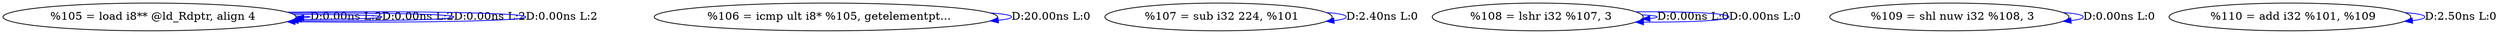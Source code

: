 digraph {
Node0x3109be0[label="  %105 = load i8** @ld_Rdptr, align 4"];
Node0x3109be0 -> Node0x3109be0[label="D:0.00ns L:2",color=blue];
Node0x3109be0 -> Node0x3109be0[label="D:0.00ns L:2",color=blue];
Node0x3109be0 -> Node0x3109be0[label="D:0.00ns L:2",color=blue];
Node0x3109be0 -> Node0x3109be0[label="D:0.00ns L:2",color=blue];
Node0x3109cc0[label="  %106 = icmp ult i8* %105, getelementpt..."];
Node0x3109cc0 -> Node0x3109cc0[label="D:20.00ns L:0",color=blue];
Node0x3109da0[label="  %107 = sub i32 224, %101"];
Node0x3109da0 -> Node0x3109da0[label="D:2.40ns L:0",color=blue];
Node0x3109ec0[label="  %108 = lshr i32 %107, 3"];
Node0x3109ec0 -> Node0x3109ec0[label="D:0.00ns L:0",color=blue];
Node0x3109ec0 -> Node0x3109ec0[label="D:0.00ns L:0",color=blue];
Node0x3109fa0[label="  %109 = shl nuw i32 %108, 3"];
Node0x3109fa0 -> Node0x3109fa0[label="D:0.00ns L:0",color=blue];
Node0x310a080[label="  %110 = add i32 %101, %109"];
Node0x310a080 -> Node0x310a080[label="D:2.50ns L:0",color=blue];
}
